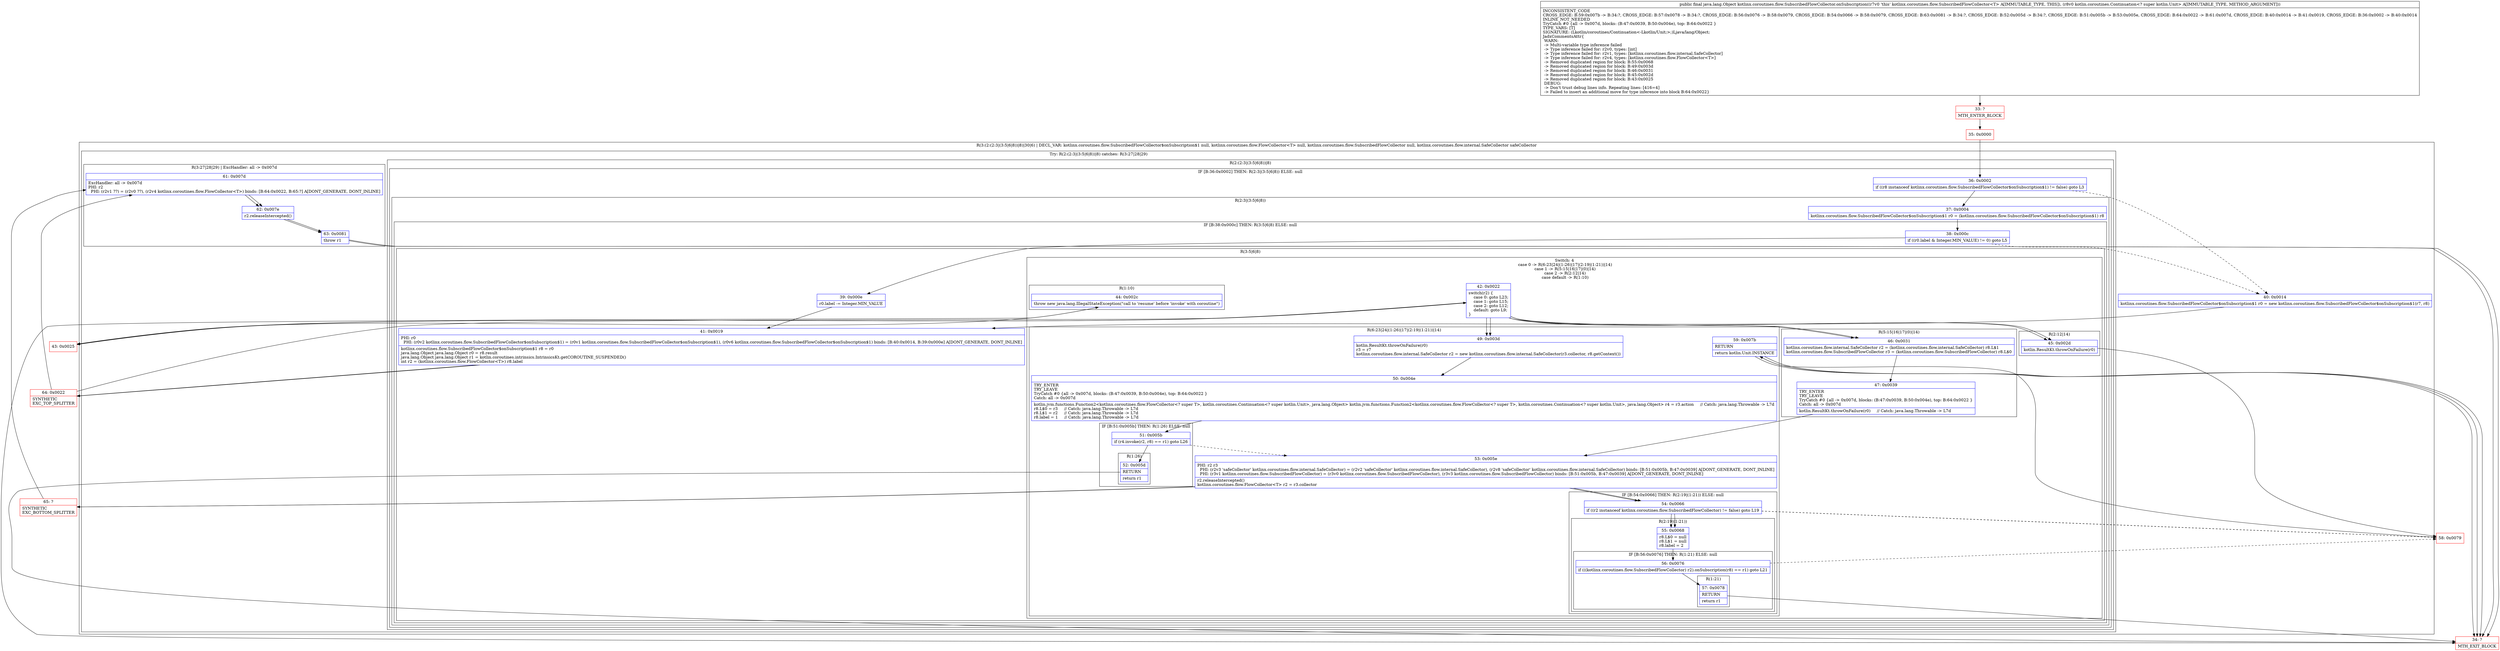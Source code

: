 digraph "CFG forkotlinx.coroutines.flow.SubscribedFlowCollector.onSubscription(Lkotlin\/coroutines\/Continuation;)Ljava\/lang\/Object;" {
subgraph cluster_Region_2144230542 {
label = "R(3:(2:(2:3|(3:5|6|8))|8)|30|6) | DECL_VAR: kotlinx.coroutines.flow.SubscribedFlowCollector$onSubscription$1 null, kotlinx.coroutines.flow.FlowCollector\<T\> null, kotlinx.coroutines.flow.SubscribedFlowCollector null, kotlinx.coroutines.flow.internal.SafeCollector safeCollector\l";
node [shape=record,color=blue];
subgraph cluster_TryCatchRegion_2113222641 {
label = "Try: R(2:(2:3|(3:5|6|8))|8) catches: R(3:27|28|29)";
node [shape=record,color=blue];
subgraph cluster_Region_809893777 {
label = "R(2:(2:3|(3:5|6|8))|8)";
node [shape=record,color=blue];
subgraph cluster_IfRegion_1260226074 {
label = "IF [B:36:0x0002] THEN: R(2:3|(3:5|6|8)) ELSE: null";
node [shape=record,color=blue];
Node_36 [shape=record,label="{36\:\ 0x0002|if ((r8 instanceof kotlinx.coroutines.flow.SubscribedFlowCollector$onSubscription$1) != false) goto L3\l}"];
subgraph cluster_Region_605515367 {
label = "R(2:3|(3:5|6|8))";
node [shape=record,color=blue];
Node_37 [shape=record,label="{37\:\ 0x0004|kotlinx.coroutines.flow.SubscribedFlowCollector$onSubscription$1 r0 = (kotlinx.coroutines.flow.SubscribedFlowCollector$onSubscription$1) r8\l}"];
subgraph cluster_IfRegion_1135019005 {
label = "IF [B:38:0x000c] THEN: R(3:5|6|8) ELSE: null";
node [shape=record,color=blue];
Node_38 [shape=record,label="{38\:\ 0x000c|if ((r0.label & Integer.MIN_VALUE) != 0) goto L5\l}"];
subgraph cluster_Region_2027594107 {
label = "R(3:5|6|8)";
node [shape=record,color=blue];
Node_39 [shape=record,label="{39\:\ 0x000e|r0.label \-= Integer.MIN_VALUE\l}"];
Node_41 [shape=record,label="{41\:\ 0x0019|PHI: r0 \l  PHI: (r0v2 kotlinx.coroutines.flow.SubscribedFlowCollector$onSubscription$1) = (r0v1 kotlinx.coroutines.flow.SubscribedFlowCollector$onSubscription$1), (r0v6 kotlinx.coroutines.flow.SubscribedFlowCollector$onSubscription$1) binds: [B:40:0x0014, B:39:0x000e] A[DONT_GENERATE, DONT_INLINE]\l|kotlinx.coroutines.flow.SubscribedFlowCollector$onSubscription$1 r8 = r0\ljava.lang.Object java.lang.Object r0 = r8.result\ljava.lang.Object java.lang.Object r1 = kotlin.coroutines.intrinsics.IntrinsicsKt.getCOROUTINE_SUSPENDED()\lint r2 = (kotlinx.coroutines.flow.FlowCollector\<T\>) r8.label\l}"];
subgraph cluster_SwitchRegion_1513202065 {
label = "Switch: 4
 case 0 -> R(6:23|24|(1:26)|17|(2:19|(1:21))|14)
 case 1 -> R(5:15|16|17|(0)|14)
 case 2 -> R(2:12|14)
 case default -> R(1:10)";
node [shape=record,color=blue];
Node_42 [shape=record,label="{42\:\ 0x0022|switch(r2) \{\l    case 0: goto L23;\l    case 1: goto L15;\l    case 2: goto L12;\l    default: goto L9;\l\}\l}"];
subgraph cluster_Region_1066550155 {
label = "R(6:23|24|(1:26)|17|(2:19|(1:21))|14)";
node [shape=record,color=blue];
Node_49 [shape=record,label="{49\:\ 0x003d|kotlin.ResultKt.throwOnFailure(r0)\lr3 = r7\lkotlinx.coroutines.flow.internal.SafeCollector r2 = new kotlinx.coroutines.flow.internal.SafeCollector(r3.collector, r8.getContext())\l}"];
Node_50 [shape=record,label="{50\:\ 0x004e|TRY_ENTER\lTRY_LEAVE\lTryCatch #0 \{all \-\> 0x007d, blocks: (B:47:0x0039, B:50:0x004e), top: B:64:0x0022 \}\lCatch: all \-\> 0x007d\l|kotlin.jvm.functions.Function2\<kotlinx.coroutines.flow.FlowCollector\<? super T\>, kotlin.coroutines.Continuation\<? super kotlin.Unit\>, java.lang.Object\> kotlin.jvm.functions.Function2\<kotlinx.coroutines.flow.FlowCollector\<? super T\>, kotlin.coroutines.Continuation\<? super kotlin.Unit\>, java.lang.Object\> r4 = r3.action     \/\/ Catch: java.lang.Throwable \-\> L7d\lr8.L$0 = r3     \/\/ Catch: java.lang.Throwable \-\> L7d\lr8.L$1 = r2     \/\/ Catch: java.lang.Throwable \-\> L7d\lr8.label = 1     \/\/ Catch: java.lang.Throwable \-\> L7d\l}"];
subgraph cluster_IfRegion_842355419 {
label = "IF [B:51:0x005b] THEN: R(1:26) ELSE: null";
node [shape=record,color=blue];
Node_51 [shape=record,label="{51\:\ 0x005b|if (r4.invoke(r2, r8) == r1) goto L26\l}"];
subgraph cluster_Region_1796151677 {
label = "R(1:26)";
node [shape=record,color=blue];
Node_52 [shape=record,label="{52\:\ 0x005d|RETURN\l|return r1\l}"];
}
}
Node_53 [shape=record,label="{53\:\ 0x005e|PHI: r2 r3 \l  PHI: (r2v3 'safeCollector' kotlinx.coroutines.flow.internal.SafeCollector) = (r2v2 'safeCollector' kotlinx.coroutines.flow.internal.SafeCollector), (r2v8 'safeCollector' kotlinx.coroutines.flow.internal.SafeCollector) binds: [B:51:0x005b, B:47:0x0039] A[DONT_GENERATE, DONT_INLINE]\l  PHI: (r3v1 kotlinx.coroutines.flow.SubscribedFlowCollector) = (r3v0 kotlinx.coroutines.flow.SubscribedFlowCollector), (r3v3 kotlinx.coroutines.flow.SubscribedFlowCollector) binds: [B:51:0x005b, B:47:0x0039] A[DONT_GENERATE, DONT_INLINE]\l|r2.releaseIntercepted()\lkotlinx.coroutines.flow.FlowCollector\<T\> r2 = r3.collector\l}"];
subgraph cluster_IfRegion_1245710100 {
label = "IF [B:54:0x0066] THEN: R(2:19|(1:21)) ELSE: null";
node [shape=record,color=blue];
Node_54 [shape=record,label="{54\:\ 0x0066|if ((r2 instanceof kotlinx.coroutines.flow.SubscribedFlowCollector) != false) goto L19\l}"];
subgraph cluster_Region_760112812 {
label = "R(2:19|(1:21))";
node [shape=record,color=blue];
Node_55 [shape=record,label="{55\:\ 0x0068|r8.L$0 = null\lr8.L$1 = null\lr8.label = 2\l}"];
subgraph cluster_IfRegion_11717383 {
label = "IF [B:56:0x0076] THEN: R(1:21) ELSE: null";
node [shape=record,color=blue];
Node_56 [shape=record,label="{56\:\ 0x0076|if (((kotlinx.coroutines.flow.SubscribedFlowCollector) r2).onSubscription(r8) == r1) goto L21\l}"];
subgraph cluster_Region_2104696296 {
label = "R(1:21)";
node [shape=record,color=blue];
Node_57 [shape=record,label="{57\:\ 0x0078|RETURN\l|return r1\l}"];
}
}
}
}
Node_59 [shape=record,label="{59\:\ 0x007b|RETURN\l|return kotlin.Unit.INSTANCE\l}"];
}
subgraph cluster_Region_756113025 {
label = "R(5:15|16|17|(0)|14)";
node [shape=record,color=blue];
Node_46 [shape=record,label="{46\:\ 0x0031|kotlinx.coroutines.flow.internal.SafeCollector r2 = (kotlinx.coroutines.flow.internal.SafeCollector) r8.L$1\lkotlinx.coroutines.flow.SubscribedFlowCollector r3 = (kotlinx.coroutines.flow.SubscribedFlowCollector) r8.L$0\l}"];
Node_47 [shape=record,label="{47\:\ 0x0039|TRY_ENTER\lTRY_LEAVE\lTryCatch #0 \{all \-\> 0x007d, blocks: (B:47:0x0039, B:50:0x004e), top: B:64:0x0022 \}\lCatch: all \-\> 0x007d\l|kotlin.ResultKt.throwOnFailure(r0)     \/\/ Catch: java.lang.Throwable \-\> L7d\l}"];
Node_53 [shape=record,label="{53\:\ 0x005e|PHI: r2 r3 \l  PHI: (r2v3 'safeCollector' kotlinx.coroutines.flow.internal.SafeCollector) = (r2v2 'safeCollector' kotlinx.coroutines.flow.internal.SafeCollector), (r2v8 'safeCollector' kotlinx.coroutines.flow.internal.SafeCollector) binds: [B:51:0x005b, B:47:0x0039] A[DONT_GENERATE, DONT_INLINE]\l  PHI: (r3v1 kotlinx.coroutines.flow.SubscribedFlowCollector) = (r3v0 kotlinx.coroutines.flow.SubscribedFlowCollector), (r3v3 kotlinx.coroutines.flow.SubscribedFlowCollector) binds: [B:51:0x005b, B:47:0x0039] A[DONT_GENERATE, DONT_INLINE]\l|r2.releaseIntercepted()\lkotlinx.coroutines.flow.FlowCollector\<T\> r2 = r3.collector\l}"];
subgraph cluster_IfRegion_489298660 {
label = "IF [B:54:0x0066] THEN: R(0) ELSE: null";
node [shape=record,color=blue];
Node_54 [shape=record,label="{54\:\ 0x0066|if ((r2 instanceof kotlinx.coroutines.flow.SubscribedFlowCollector) != false) goto L19\l}"];
subgraph cluster_Region_389676743 {
label = "R(0)";
node [shape=record,color=blue];
}
}
Node_59 [shape=record,label="{59\:\ 0x007b|RETURN\l|return kotlin.Unit.INSTANCE\l}"];
}
subgraph cluster_Region_891974258 {
label = "R(2:12|14)";
node [shape=record,color=blue];
Node_45 [shape=record,label="{45\:\ 0x002d|kotlin.ResultKt.throwOnFailure(r0)\l}"];
Node_59 [shape=record,label="{59\:\ 0x007b|RETURN\l|return kotlin.Unit.INSTANCE\l}"];
}
subgraph cluster_Region_144646854 {
label = "R(1:10)";
node [shape=record,color=blue];
Node_44 [shape=record,label="{44\:\ 0x002c|throw new java.lang.IllegalStateException(\"call to 'resume' before 'invoke' with coroutine\")\l}"];
}
}
}
}
}
}
subgraph cluster_SwitchRegion_1013899591 {
label = "Switch: 0";
node [shape=record,color=blue];
Node_42 [shape=record,label="{42\:\ 0x0022|switch(r2) \{\l    case 0: goto L23;\l    case 1: goto L15;\l    case 2: goto L12;\l    default: goto L9;\l\}\l}"];
}
}
subgraph cluster_Region_792318790 {
label = "R(3:27|28|29) | ExcHandler: all \-\> 0x007d\l";
node [shape=record,color=blue];
Node_61 [shape=record,label="{61\:\ 0x007d|ExcHandler: all \-\> 0x007d\lPHI: r2 \l  PHI: (r2v1 ??) = (r2v0 ??), (r2v4 kotlinx.coroutines.flow.FlowCollector\<T\>) binds: [B:64:0x0022, B:65:?] A[DONT_GENERATE, DONT_INLINE]\l}"];
Node_62 [shape=record,label="{62\:\ 0x007e|r2.releaseIntercepted()\l}"];
Node_63 [shape=record,label="{63\:\ 0x0081|throw r1\l}"];
}
}
Node_40 [shape=record,label="{40\:\ 0x0014|kotlinx.coroutines.flow.SubscribedFlowCollector$onSubscription$1 r0 = new kotlinx.coroutines.flow.SubscribedFlowCollector$onSubscription$1(r7, r8)\l}"];
Node_41 [shape=record,label="{41\:\ 0x0019|PHI: r0 \l  PHI: (r0v2 kotlinx.coroutines.flow.SubscribedFlowCollector$onSubscription$1) = (r0v1 kotlinx.coroutines.flow.SubscribedFlowCollector$onSubscription$1), (r0v6 kotlinx.coroutines.flow.SubscribedFlowCollector$onSubscription$1) binds: [B:40:0x0014, B:39:0x000e] A[DONT_GENERATE, DONT_INLINE]\l|kotlinx.coroutines.flow.SubscribedFlowCollector$onSubscription$1 r8 = r0\ljava.lang.Object java.lang.Object r0 = r8.result\ljava.lang.Object java.lang.Object r1 = kotlin.coroutines.intrinsics.IntrinsicsKt.getCOROUTINE_SUSPENDED()\lint r2 = (kotlinx.coroutines.flow.FlowCollector\<T\>) r8.label\l}"];
}
subgraph cluster_Region_792318790 {
label = "R(3:27|28|29) | ExcHandler: all \-\> 0x007d\l";
node [shape=record,color=blue];
Node_61 [shape=record,label="{61\:\ 0x007d|ExcHandler: all \-\> 0x007d\lPHI: r2 \l  PHI: (r2v1 ??) = (r2v0 ??), (r2v4 kotlinx.coroutines.flow.FlowCollector\<T\>) binds: [B:64:0x0022, B:65:?] A[DONT_GENERATE, DONT_INLINE]\l}"];
Node_62 [shape=record,label="{62\:\ 0x007e|r2.releaseIntercepted()\l}"];
Node_63 [shape=record,label="{63\:\ 0x0081|throw r1\l}"];
}
Node_33 [shape=record,color=red,label="{33\:\ ?|MTH_ENTER_BLOCK\l}"];
Node_35 [shape=record,color=red,label="{35\:\ 0x0000}"];
Node_64 [shape=record,color=red,label="{64\:\ 0x0022|SYNTHETIC\lEXC_TOP_SPLITTER\l}"];
Node_43 [shape=record,color=red,label="{43\:\ 0x0025}"];
Node_34 [shape=record,color=red,label="{34\:\ ?|MTH_EXIT_BLOCK\l}"];
Node_58 [shape=record,color=red,label="{58\:\ 0x0079}"];
Node_65 [shape=record,color=red,label="{65\:\ ?|SYNTHETIC\lEXC_BOTTOM_SPLITTER\l}"];
MethodNode[shape=record,label="{public final java.lang.Object kotlinx.coroutines.flow.SubscribedFlowCollector.onSubscription((r7v0 'this' kotlinx.coroutines.flow.SubscribedFlowCollector\<T\> A[IMMUTABLE_TYPE, THIS]), (r8v0 kotlin.coroutines.Continuation\<? super kotlin.Unit\> A[IMMUTABLE_TYPE, METHOD_ARGUMENT]))  | INCONSISTENT_CODE\lCROSS_EDGE: B:59:0x007b \-\> B:34:?, CROSS_EDGE: B:57:0x0078 \-\> B:34:?, CROSS_EDGE: B:56:0x0076 \-\> B:58:0x0079, CROSS_EDGE: B:54:0x0066 \-\> B:58:0x0079, CROSS_EDGE: B:63:0x0081 \-\> B:34:?, CROSS_EDGE: B:52:0x005d \-\> B:34:?, CROSS_EDGE: B:51:0x005b \-\> B:53:0x005e, CROSS_EDGE: B:64:0x0022 \-\> B:61:0x007d, CROSS_EDGE: B:40:0x0014 \-\> B:41:0x0019, CROSS_EDGE: B:36:0x0002 \-\> B:40:0x0014\lINLINE_NOT_NEEDED\lTryCatch #0 \{all \-\> 0x007d, blocks: (B:47:0x0039, B:50:0x004e), top: B:64:0x0022 \}\lTYPE_VARS: [T]\lSIGNATURE: (Lkotlin\/coroutines\/Continuation\<\-Lkotlin\/Unit;\>;)Ljava\/lang\/Object;\lJadxCommentsAttr\{\l WARN: \l \-\> Multi\-variable type inference failed\l \-\> Type inference failed for: r2v0, types: [int]\l \-\> Type inference failed for: r2v1, types: [kotlinx.coroutines.flow.internal.SafeCollector]\l \-\> Type inference failed for: r2v4, types: [kotlinx.coroutines.flow.FlowCollector\<T\>]\l \-\> Removed duplicated region for block: B:55:0x0068 \l \-\> Removed duplicated region for block: B:49:0x003d \l \-\> Removed duplicated region for block: B:46:0x0031 \l \-\> Removed duplicated region for block: B:45:0x002d \l \-\> Removed duplicated region for block: B:43:0x0025 \l DEBUG: \l \-\> Don't trust debug lines info. Repeating lines: [416=4]\l \-\> Failed to insert an additional move for type inference into block B:64:0x0022\}\l}"];
MethodNode -> Node_33;Node_36 -> Node_37;
Node_36 -> Node_40[style=dashed];
Node_37 -> Node_38;
Node_38 -> Node_39;
Node_38 -> Node_40[style=dashed];
Node_39 -> Node_41;
Node_41 -> Node_64;
Node_42 -> Node_43;
Node_42 -> Node_45;
Node_42 -> Node_46;
Node_42 -> Node_49;
Node_49 -> Node_50;
Node_50 -> Node_51;
Node_51 -> Node_52;
Node_51 -> Node_53[style=dashed];
Node_52 -> Node_34;
Node_53 -> Node_54;
Node_53 -> Node_65;
Node_54 -> Node_55;
Node_54 -> Node_58[style=dashed];
Node_55 -> Node_56;
Node_56 -> Node_57;
Node_56 -> Node_58[style=dashed];
Node_57 -> Node_34;
Node_59 -> Node_34;
Node_46 -> Node_47;
Node_47 -> Node_53;
Node_53 -> Node_54;
Node_53 -> Node_65;
Node_54 -> Node_55;
Node_54 -> Node_58[style=dashed];
Node_59 -> Node_34;
Node_45 -> Node_58;
Node_59 -> Node_34;
Node_44 -> Node_34;
Node_42 -> Node_43;
Node_42 -> Node_45;
Node_42 -> Node_46;
Node_42 -> Node_49;
Node_61 -> Node_62;
Node_62 -> Node_63;
Node_63 -> Node_34;
Node_40 -> Node_41;
Node_41 -> Node_64;
Node_61 -> Node_62;
Node_62 -> Node_63;
Node_63 -> Node_34;
Node_33 -> Node_35;
Node_35 -> Node_36;
Node_64 -> Node_42;
Node_64 -> Node_61;
Node_43 -> Node_44;
Node_58 -> Node_59;
Node_65 -> Node_61;
}

